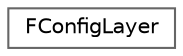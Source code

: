 digraph "Graphical Class Hierarchy"
{
 // INTERACTIVE_SVG=YES
 // LATEX_PDF_SIZE
  bgcolor="transparent";
  edge [fontname=Helvetica,fontsize=10,labelfontname=Helvetica,labelfontsize=10];
  node [fontname=Helvetica,fontsize=10,shape=box,height=0.2,width=0.4];
  rankdir="LR";
  Node0 [id="Node000000",label="FConfigLayer",height=0.2,width=0.4,color="grey40", fillcolor="white", style="filled",URL="$d8/d4a/structFConfigLayer.html",tooltip="Structure to define all the layers of the config system."];
}
